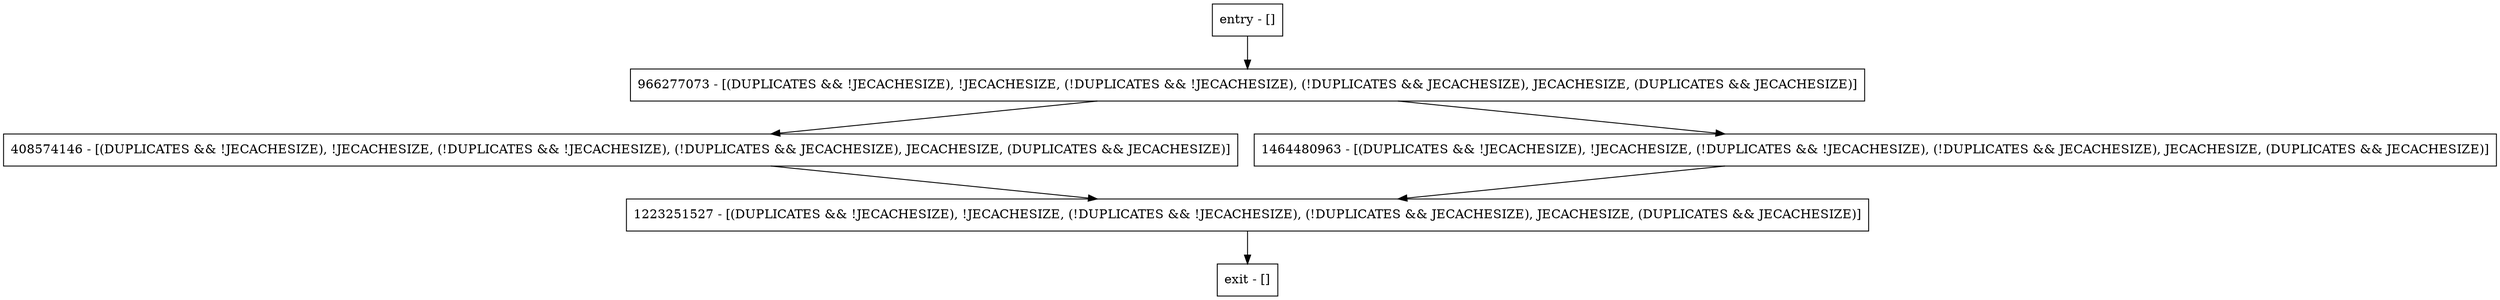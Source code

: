 digraph put {
node [shape=record];
entry [label="entry - []"];
exit [label="exit - []"];
408574146 [label="408574146 - [(DUPLICATES && !JECACHESIZE), !JECACHESIZE, (!DUPLICATES && !JECACHESIZE), (!DUPLICATES && JECACHESIZE), JECACHESIZE, (DUPLICATES && JECACHESIZE)]"];
1223251527 [label="1223251527 - [(DUPLICATES && !JECACHESIZE), !JECACHESIZE, (!DUPLICATES && !JECACHESIZE), (!DUPLICATES && JECACHESIZE), JECACHESIZE, (DUPLICATES && JECACHESIZE)]"];
1464480963 [label="1464480963 - [(DUPLICATES && !JECACHESIZE), !JECACHESIZE, (!DUPLICATES && !JECACHESIZE), (!DUPLICATES && JECACHESIZE), JECACHESIZE, (DUPLICATES && JECACHESIZE)]"];
966277073 [label="966277073 - [(DUPLICATES && !JECACHESIZE), !JECACHESIZE, (!DUPLICATES && !JECACHESIZE), (!DUPLICATES && JECACHESIZE), JECACHESIZE, (DUPLICATES && JECACHESIZE)]"];
entry;
exit;
entry -> 966277073;
408574146 -> 1223251527;
1223251527 -> exit;
1464480963 -> 1223251527;
966277073 -> 408574146;
966277073 -> 1464480963;
}
